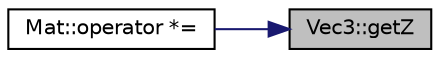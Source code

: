 digraph "Vec3::getZ"
{
 // INTERACTIVE_SVG=YES
 // LATEX_PDF_SIZE
  edge [fontname="Helvetica",fontsize="10",labelfontname="Helvetica",labelfontsize="10"];
  node [fontname="Helvetica",fontsize="10",shape=record];
  rankdir="RL";
  Node35 [label="Vec3::getZ",height=0.2,width=0.4,color="black", fillcolor="grey75", style="filled", fontcolor="black",tooltip=" "];
  Node35 -> Node36 [dir="back",color="midnightblue",fontsize="10",style="solid",fontname="Helvetica"];
  Node36 [label="Mat::operator *=",height=0.2,width=0.4,color="black", fillcolor="white", style="filled",URL="$class_mat.html#a8f508e70094f29bf8bd428e3d41013e8",tooltip=" "];
}
